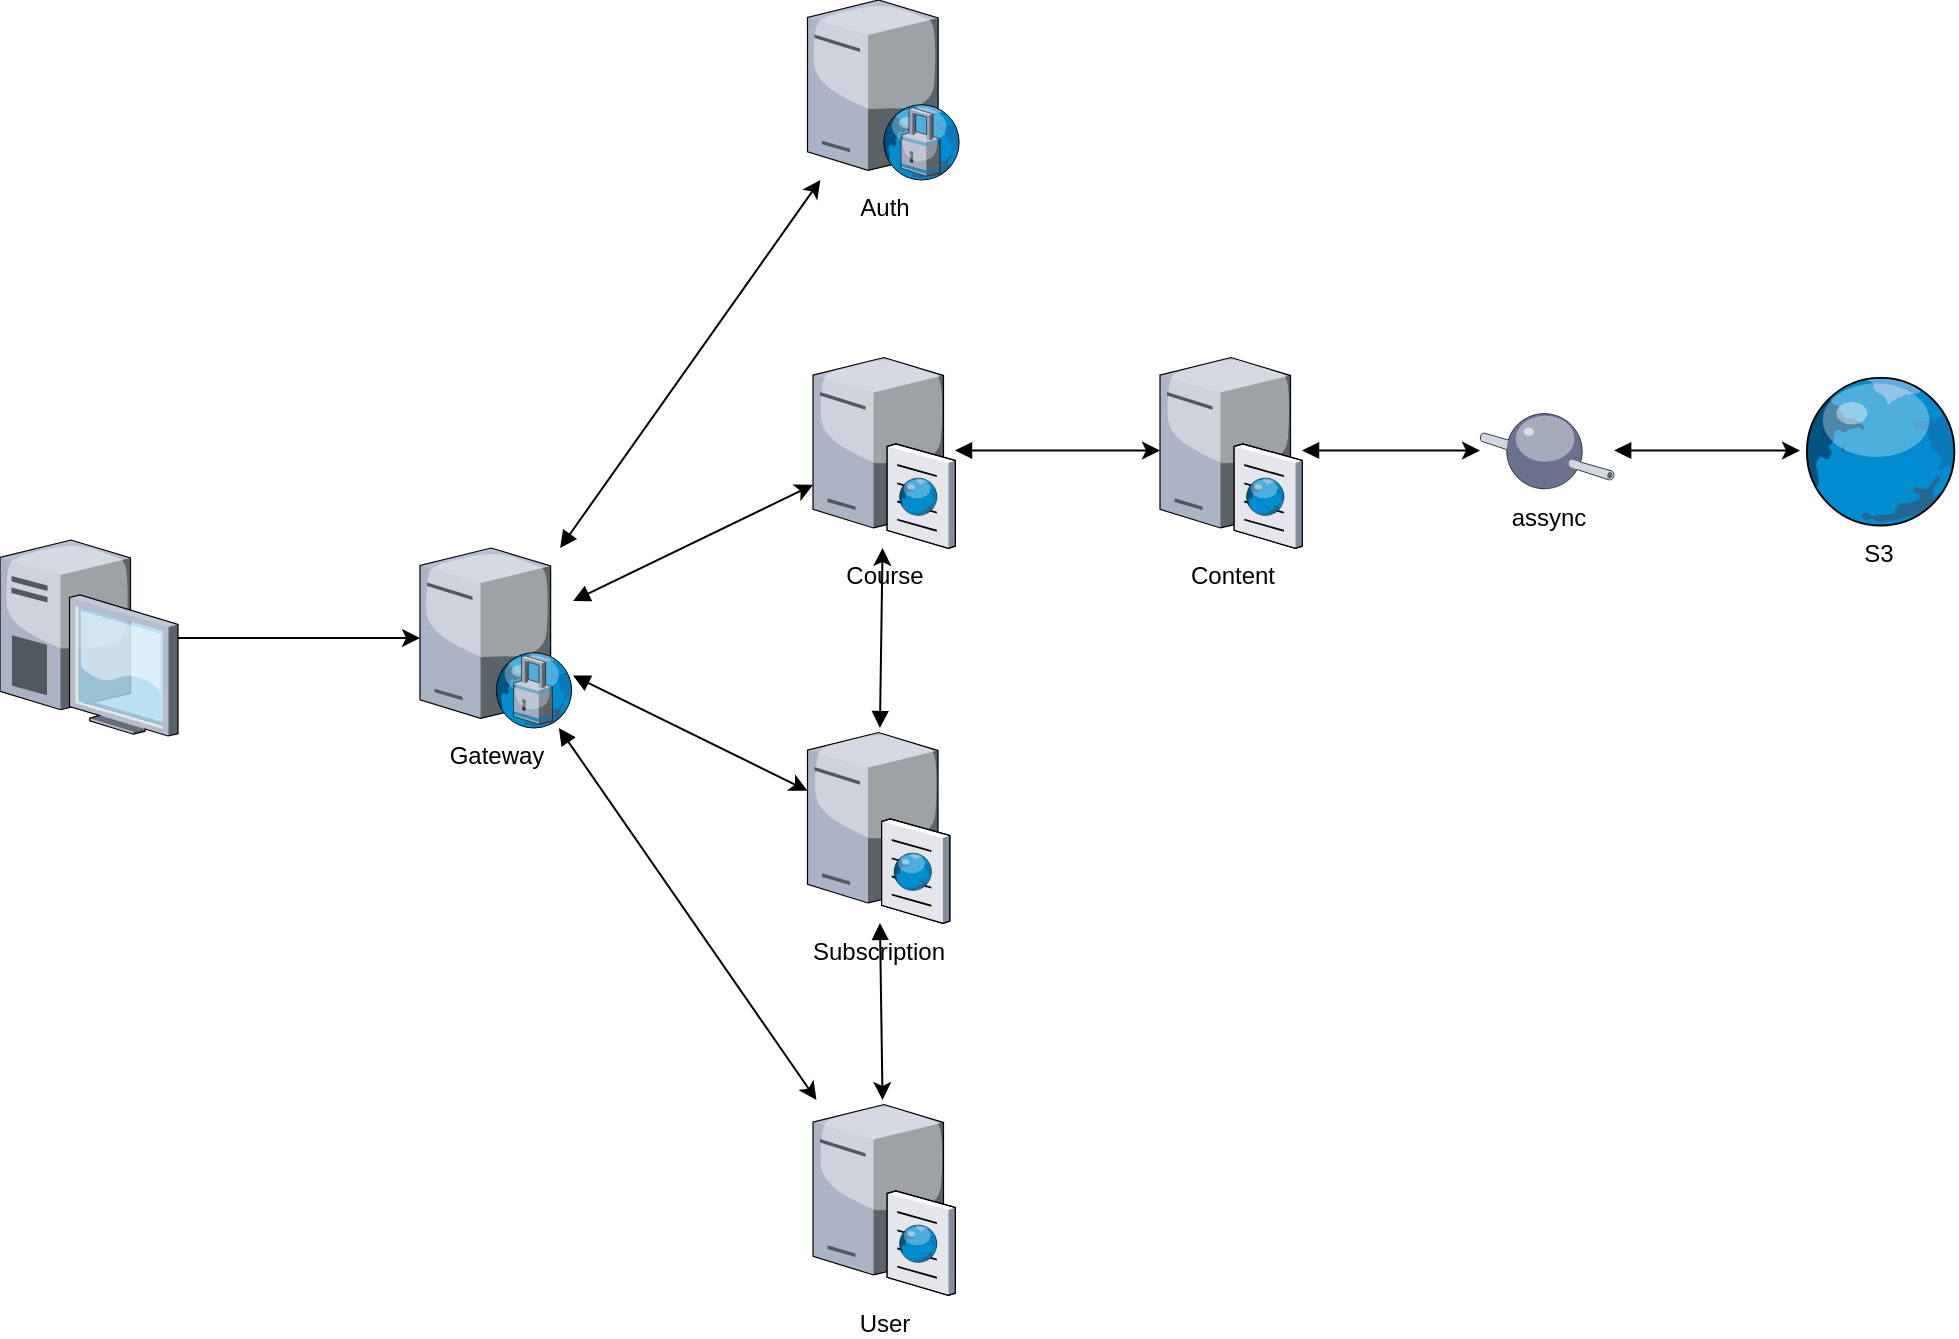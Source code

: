 <mxfile version="12.9.13" type="device"><diagram name="Page-1" id="e3a06f82-3646-2815-327d-82caf3d4e204"><mxGraphModel dx="1352" dy="816" grid="0" gridSize="10" guides="1" tooltips="1" connect="1" arrows="1" fold="1" page="1" pageScale="1.5" pageWidth="1169" pageHeight="826" background="none" math="0" shadow="0"><root><mxCell id="0" style=";html=1;"/><mxCell id="1" style=";html=1;" parent="0"/><mxCell id="-DQKOmdrKbf565fTzn_w-5" value="" style="edgeStyle=orthogonalEdgeStyle;rounded=0;orthogonalLoop=1;jettySize=auto;html=1;" edge="1" parent="1" source="-DQKOmdrKbf565fTzn_w-1" target="-DQKOmdrKbf565fTzn_w-3"><mxGeometry relative="1" as="geometry"><mxPoint x="769" y="419" as="targetPoint"/></mxGeometry></mxCell><mxCell id="-DQKOmdrKbf565fTzn_w-1" value="" style="verticalLabelPosition=bottom;aspect=fixed;html=1;verticalAlign=top;strokeColor=none;align=center;outlineConnect=0;shape=mxgraph.citrix.desktop;" vertex="1" parent="1"><mxGeometry x="600" y="370" width="89" height="98" as="geometry"/></mxCell><mxCell id="-DQKOmdrKbf565fTzn_w-7" style="rounded=0;orthogonalLoop=1;jettySize=auto;html=1;strokeColor=#000000;startArrow=block;startFill=1;" edge="1" parent="1" source="-DQKOmdrKbf565fTzn_w-3" target="-DQKOmdrKbf565fTzn_w-6"><mxGeometry relative="1" as="geometry"/></mxCell><mxCell id="-DQKOmdrKbf565fTzn_w-12" style="edgeStyle=none;rounded=0;orthogonalLoop=1;jettySize=auto;html=1;startArrow=block;startFill=1;strokeColor=#000000;" edge="1" parent="1" source="-DQKOmdrKbf565fTzn_w-3" target="-DQKOmdrKbf565fTzn_w-10"><mxGeometry relative="1" as="geometry"/></mxCell><mxCell id="-DQKOmdrKbf565fTzn_w-37" style="edgeStyle=none;rounded=0;orthogonalLoop=1;jettySize=auto;html=1;startArrow=block;startFill=1;strokeColor=#000000;" edge="1" parent="1" source="-DQKOmdrKbf565fTzn_w-3" target="-DQKOmdrKbf565fTzn_w-22"><mxGeometry relative="1" as="geometry"/></mxCell><mxCell id="-DQKOmdrKbf565fTzn_w-38" style="edgeStyle=none;rounded=0;orthogonalLoop=1;jettySize=auto;html=1;startArrow=block;startFill=1;strokeColor=#000000;" edge="1" parent="1" source="-DQKOmdrKbf565fTzn_w-3" target="-DQKOmdrKbf565fTzn_w-13"><mxGeometry relative="1" as="geometry"/></mxCell><mxCell id="-DQKOmdrKbf565fTzn_w-3" value="Gateway" style="verticalLabelPosition=bottom;aspect=fixed;html=1;verticalAlign=top;strokeColor=none;align=center;outlineConnect=0;shape=mxgraph.citrix.proxy_server;" vertex="1" parent="1"><mxGeometry x="810" y="374" width="76.5" height="90" as="geometry"/></mxCell><mxCell id="-DQKOmdrKbf565fTzn_w-6" value="Auth" style="verticalLabelPosition=bottom;aspect=fixed;html=1;verticalAlign=top;strokeColor=none;align=center;outlineConnect=0;shape=mxgraph.citrix.proxy_server;" vertex="1" parent="1"><mxGeometry x="1003.75" y="100" width="76.5" height="90" as="geometry"/></mxCell><mxCell id="-DQKOmdrKbf565fTzn_w-27" style="edgeStyle=none;rounded=0;orthogonalLoop=1;jettySize=auto;html=1;startArrow=block;startFill=1;strokeColor=#000000;" edge="1" parent="1" source="-DQKOmdrKbf565fTzn_w-10" target="-DQKOmdrKbf565fTzn_w-26"><mxGeometry relative="1" as="geometry"/></mxCell><mxCell id="-DQKOmdrKbf565fTzn_w-10" value="Course" style="verticalLabelPosition=bottom;aspect=fixed;html=1;verticalAlign=top;strokeColor=none;align=center;outlineConnect=0;shape=mxgraph.citrix.cache_server;" vertex="1" parent="1"><mxGeometry x="1006.5" y="276.5" width="71" height="97.5" as="geometry"/></mxCell><mxCell id="-DQKOmdrKbf565fTzn_w-13" value="User" style="verticalLabelPosition=bottom;aspect=fixed;html=1;verticalAlign=top;strokeColor=none;align=center;outlineConnect=0;shape=mxgraph.citrix.cache_server;" vertex="1" parent="1"><mxGeometry x="1006.5" y="650" width="71" height="97.5" as="geometry"/></mxCell><mxCell id="-DQKOmdrKbf565fTzn_w-24" style="edgeStyle=none;rounded=0;orthogonalLoop=1;jettySize=auto;html=1;startArrow=block;startFill=1;strokeColor=#000000;" edge="1" parent="1" source="-DQKOmdrKbf565fTzn_w-22" target="-DQKOmdrKbf565fTzn_w-13"><mxGeometry relative="1" as="geometry"/></mxCell><mxCell id="-DQKOmdrKbf565fTzn_w-25" style="edgeStyle=none;rounded=0;orthogonalLoop=1;jettySize=auto;html=1;startArrow=block;startFill=1;strokeColor=#000000;" edge="1" parent="1" source="-DQKOmdrKbf565fTzn_w-22" target="-DQKOmdrKbf565fTzn_w-10"><mxGeometry relative="1" as="geometry"/></mxCell><mxCell id="-DQKOmdrKbf565fTzn_w-22" value="Subscription" style="verticalLabelPosition=bottom;aspect=fixed;html=1;verticalAlign=top;strokeColor=none;align=center;outlineConnect=0;shape=mxgraph.citrix.cache_server;" vertex="1" parent="1"><mxGeometry x="1003.75" y="464" width="71" height="97.5" as="geometry"/></mxCell><mxCell id="-DQKOmdrKbf565fTzn_w-34" style="edgeStyle=none;rounded=0;orthogonalLoop=1;jettySize=auto;html=1;startArrow=block;startFill=1;strokeColor=#000000;" edge="1" parent="1" source="-DQKOmdrKbf565fTzn_w-35" target="-DQKOmdrKbf565fTzn_w-33"><mxGeometry relative="1" as="geometry"/></mxCell><mxCell id="-DQKOmdrKbf565fTzn_w-26" value="Content" style="verticalLabelPosition=bottom;aspect=fixed;html=1;verticalAlign=top;strokeColor=none;align=center;outlineConnect=0;shape=mxgraph.citrix.cache_server;" vertex="1" parent="1"><mxGeometry x="1180" y="276.5" width="71" height="97.5" as="geometry"/></mxCell><mxCell id="-DQKOmdrKbf565fTzn_w-33" value="S3" style="verticalLabelPosition=bottom;aspect=fixed;html=1;verticalAlign=top;strokeColor=none;align=center;outlineConnect=0;shape=mxgraph.citrix.globe;" vertex="1" parent="1"><mxGeometry x="1500" y="287.75" width="78.5" height="75" as="geometry"/></mxCell><mxCell id="-DQKOmdrKbf565fTzn_w-35" value="assync" style="verticalLabelPosition=bottom;aspect=fixed;html=1;verticalAlign=top;strokeColor=none;align=center;outlineConnect=0;shape=mxgraph.citrix.middleware;" vertex="1" parent="1"><mxGeometry x="1340" y="305.25" width="67.06" height="40" as="geometry"/></mxCell><mxCell id="-DQKOmdrKbf565fTzn_w-36" style="edgeStyle=none;rounded=0;orthogonalLoop=1;jettySize=auto;html=1;startArrow=block;startFill=1;strokeColor=#000000;" edge="1" parent="1" source="-DQKOmdrKbf565fTzn_w-26" target="-DQKOmdrKbf565fTzn_w-35"><mxGeometry relative="1" as="geometry"><mxPoint x="1281" y="325.25" as="sourcePoint"/><mxPoint x="1500" y="325.25" as="targetPoint"/></mxGeometry></mxCell></root></mxGraphModel></diagram></mxfile>